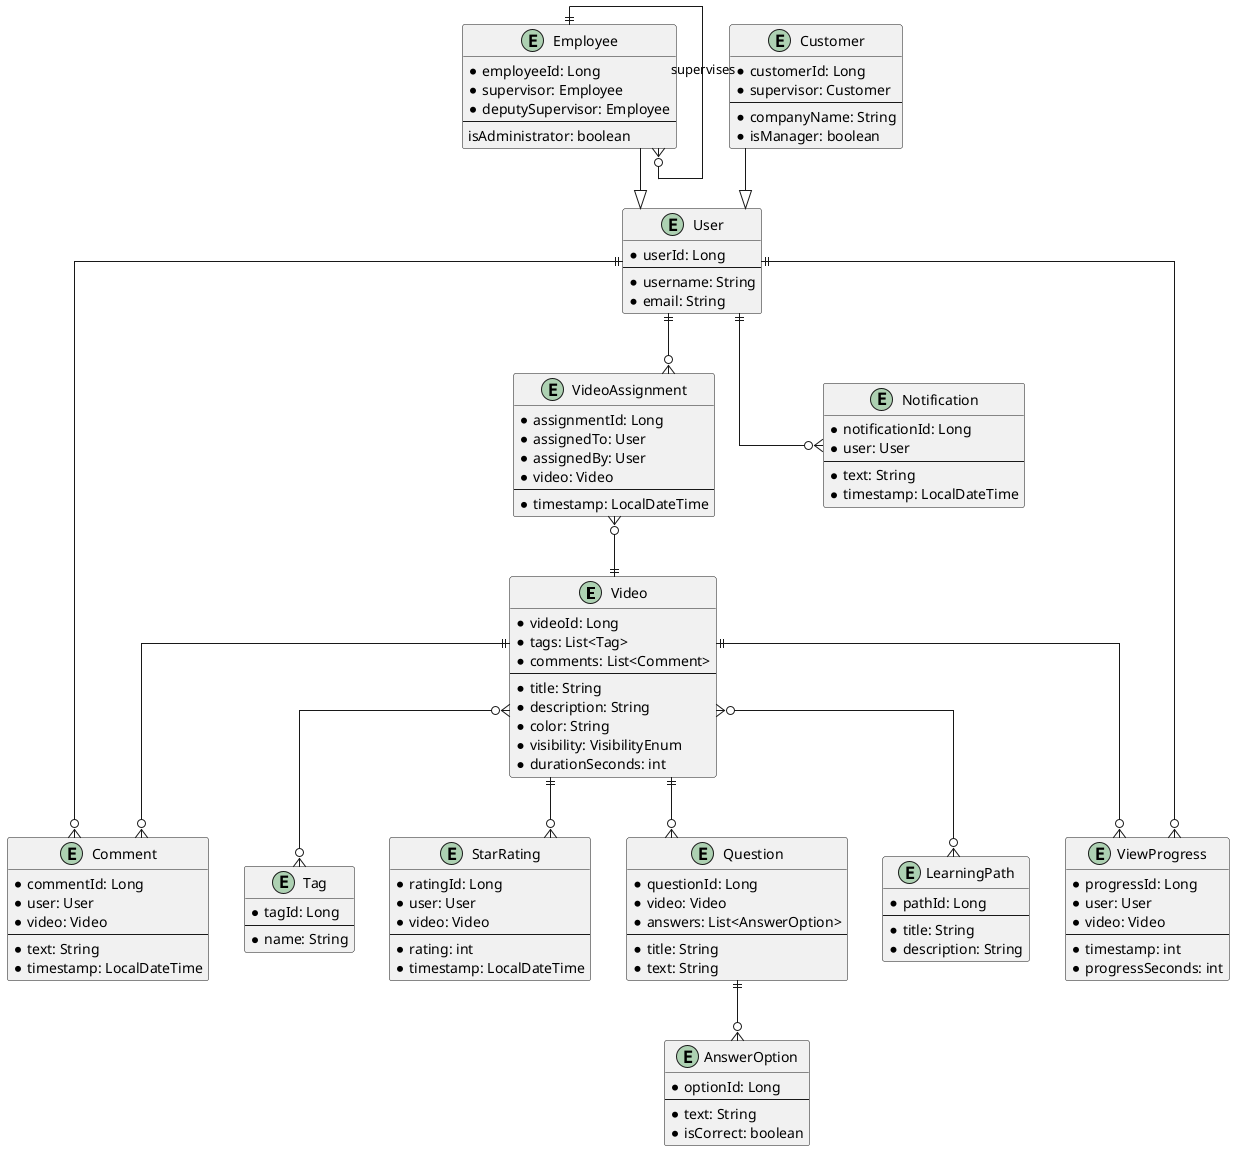     @startuml
  skinparam linetype ortho

	entity Video {
		* videoId: Long
    * tags: List<Tag>
    * comments: List<Comment>
		--
		* title: String
    * description: String
    * color: String
    * visibility: VisibilityEnum
    * durationSeconds: int
	}

	entity Tag {
		* tagId: Long
		--
		* name: String
	}

	entity StarRating {
		* ratingId: Long
		* user: User
		* video: Video
		--
		* rating: int
    * timestamp: LocalDateTime
	}

  entity User {
      * userId: Long
      --
      * username: String
      * email: String
  }

	entity Question {
		* questionId: Long
		* video: Video
		* answers: List<AnswerOption>
		--
		* title: String
		* text: String
	}

  entity Employee {
      * employeeId: Long
      * supervisor: Employee
			* deputySupervisor: Employee
      --
			isAdministrator: boolean
  }

  entity Customer {
      * customerId: Long
			* supervisor: Customer
      --
			* companyName: String
			* isManager: boolean
  }

  entity Comment {
      * commentId: Long
      * user: User
      * video: Video
      --
      * text: String
      * timestamp: LocalDateTime
  }

  entity AnswerOption {
      * optionId: Long
      --
      * text: String
      * isCorrect: boolean
  }

  entity LearningPath {
      * pathId: Long
      --
      * title: String
      * description: String
  }

  entity VideoAssignment {
      * assignmentId: Long
      * assignedTo: User
      * assignedBy: User
      * video: Video
      --
      * timestamp: LocalDateTime
  }

  entity ViewProgress {
      * progressId: Long
      * user: User
      * video: Video
      --
      * timestamp: int
      * progressSeconds: int
  }

  entity Notification {
      * notificationId: Long
      * user: User
      --
      * text: String
      * timestamp: LocalDateTime
  }

/'   entity Request {
      * requestId: Long
      * userId: Long
      * videoId: Long
      --
      * text: String
      * timestamp: datetime
  } '/

  User <|-up- Customer
  User <|-up- Employee
  User ||--o{ VideoAssignment
  VideoAssignment }o--|| Video

  Employee ||--o{ Employee : supervises
  User ||--o{ Comment
  Video ||--o{ Comment
  Video ||--o{ Question
  Question ||--o{ AnswerOption
  Video }o--o{ Tag
  User ||--o{ ViewProgress
  Video ||--o{ ViewProgress
  User ||--o{ Notification
/'   User ||--o{ Request
  Video ||--o{ Request '/
  Video ||--o{ StarRating

  Video }o--o{ LearningPath

  @enduml

